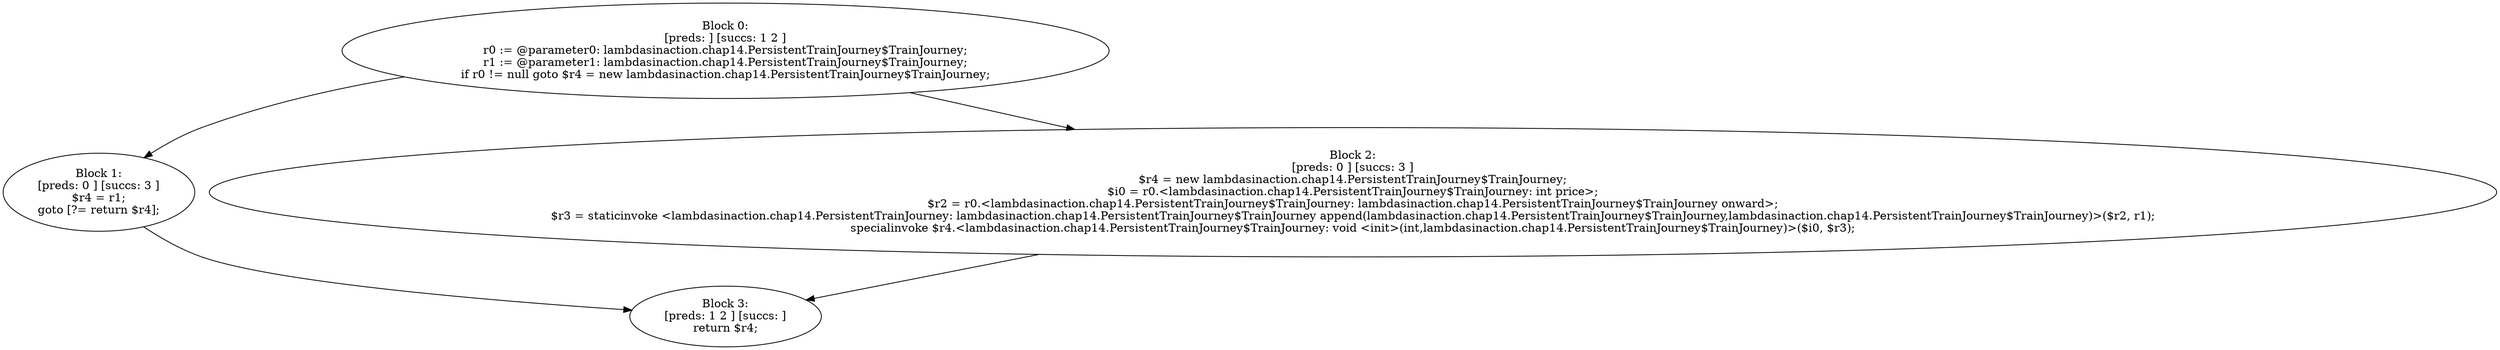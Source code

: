 digraph "unitGraph" {
    "Block 0:
[preds: ] [succs: 1 2 ]
r0 := @parameter0: lambdasinaction.chap14.PersistentTrainJourney$TrainJourney;
r1 := @parameter1: lambdasinaction.chap14.PersistentTrainJourney$TrainJourney;
if r0 != null goto $r4 = new lambdasinaction.chap14.PersistentTrainJourney$TrainJourney;
"
    "Block 1:
[preds: 0 ] [succs: 3 ]
$r4 = r1;
goto [?= return $r4];
"
    "Block 2:
[preds: 0 ] [succs: 3 ]
$r4 = new lambdasinaction.chap14.PersistentTrainJourney$TrainJourney;
$i0 = r0.<lambdasinaction.chap14.PersistentTrainJourney$TrainJourney: int price>;
$r2 = r0.<lambdasinaction.chap14.PersistentTrainJourney$TrainJourney: lambdasinaction.chap14.PersistentTrainJourney$TrainJourney onward>;
$r3 = staticinvoke <lambdasinaction.chap14.PersistentTrainJourney: lambdasinaction.chap14.PersistentTrainJourney$TrainJourney append(lambdasinaction.chap14.PersistentTrainJourney$TrainJourney,lambdasinaction.chap14.PersistentTrainJourney$TrainJourney)>($r2, r1);
specialinvoke $r4.<lambdasinaction.chap14.PersistentTrainJourney$TrainJourney: void <init>(int,lambdasinaction.chap14.PersistentTrainJourney$TrainJourney)>($i0, $r3);
"
    "Block 3:
[preds: 1 2 ] [succs: ]
return $r4;
"
    "Block 0:
[preds: ] [succs: 1 2 ]
r0 := @parameter0: lambdasinaction.chap14.PersistentTrainJourney$TrainJourney;
r1 := @parameter1: lambdasinaction.chap14.PersistentTrainJourney$TrainJourney;
if r0 != null goto $r4 = new lambdasinaction.chap14.PersistentTrainJourney$TrainJourney;
"->"Block 1:
[preds: 0 ] [succs: 3 ]
$r4 = r1;
goto [?= return $r4];
";
    "Block 0:
[preds: ] [succs: 1 2 ]
r0 := @parameter0: lambdasinaction.chap14.PersistentTrainJourney$TrainJourney;
r1 := @parameter1: lambdasinaction.chap14.PersistentTrainJourney$TrainJourney;
if r0 != null goto $r4 = new lambdasinaction.chap14.PersistentTrainJourney$TrainJourney;
"->"Block 2:
[preds: 0 ] [succs: 3 ]
$r4 = new lambdasinaction.chap14.PersistentTrainJourney$TrainJourney;
$i0 = r0.<lambdasinaction.chap14.PersistentTrainJourney$TrainJourney: int price>;
$r2 = r0.<lambdasinaction.chap14.PersistentTrainJourney$TrainJourney: lambdasinaction.chap14.PersistentTrainJourney$TrainJourney onward>;
$r3 = staticinvoke <lambdasinaction.chap14.PersistentTrainJourney: lambdasinaction.chap14.PersistentTrainJourney$TrainJourney append(lambdasinaction.chap14.PersistentTrainJourney$TrainJourney,lambdasinaction.chap14.PersistentTrainJourney$TrainJourney)>($r2, r1);
specialinvoke $r4.<lambdasinaction.chap14.PersistentTrainJourney$TrainJourney: void <init>(int,lambdasinaction.chap14.PersistentTrainJourney$TrainJourney)>($i0, $r3);
";
    "Block 1:
[preds: 0 ] [succs: 3 ]
$r4 = r1;
goto [?= return $r4];
"->"Block 3:
[preds: 1 2 ] [succs: ]
return $r4;
";
    "Block 2:
[preds: 0 ] [succs: 3 ]
$r4 = new lambdasinaction.chap14.PersistentTrainJourney$TrainJourney;
$i0 = r0.<lambdasinaction.chap14.PersistentTrainJourney$TrainJourney: int price>;
$r2 = r0.<lambdasinaction.chap14.PersistentTrainJourney$TrainJourney: lambdasinaction.chap14.PersistentTrainJourney$TrainJourney onward>;
$r3 = staticinvoke <lambdasinaction.chap14.PersistentTrainJourney: lambdasinaction.chap14.PersistentTrainJourney$TrainJourney append(lambdasinaction.chap14.PersistentTrainJourney$TrainJourney,lambdasinaction.chap14.PersistentTrainJourney$TrainJourney)>($r2, r1);
specialinvoke $r4.<lambdasinaction.chap14.PersistentTrainJourney$TrainJourney: void <init>(int,lambdasinaction.chap14.PersistentTrainJourney$TrainJourney)>($i0, $r3);
"->"Block 3:
[preds: 1 2 ] [succs: ]
return $r4;
";
}
